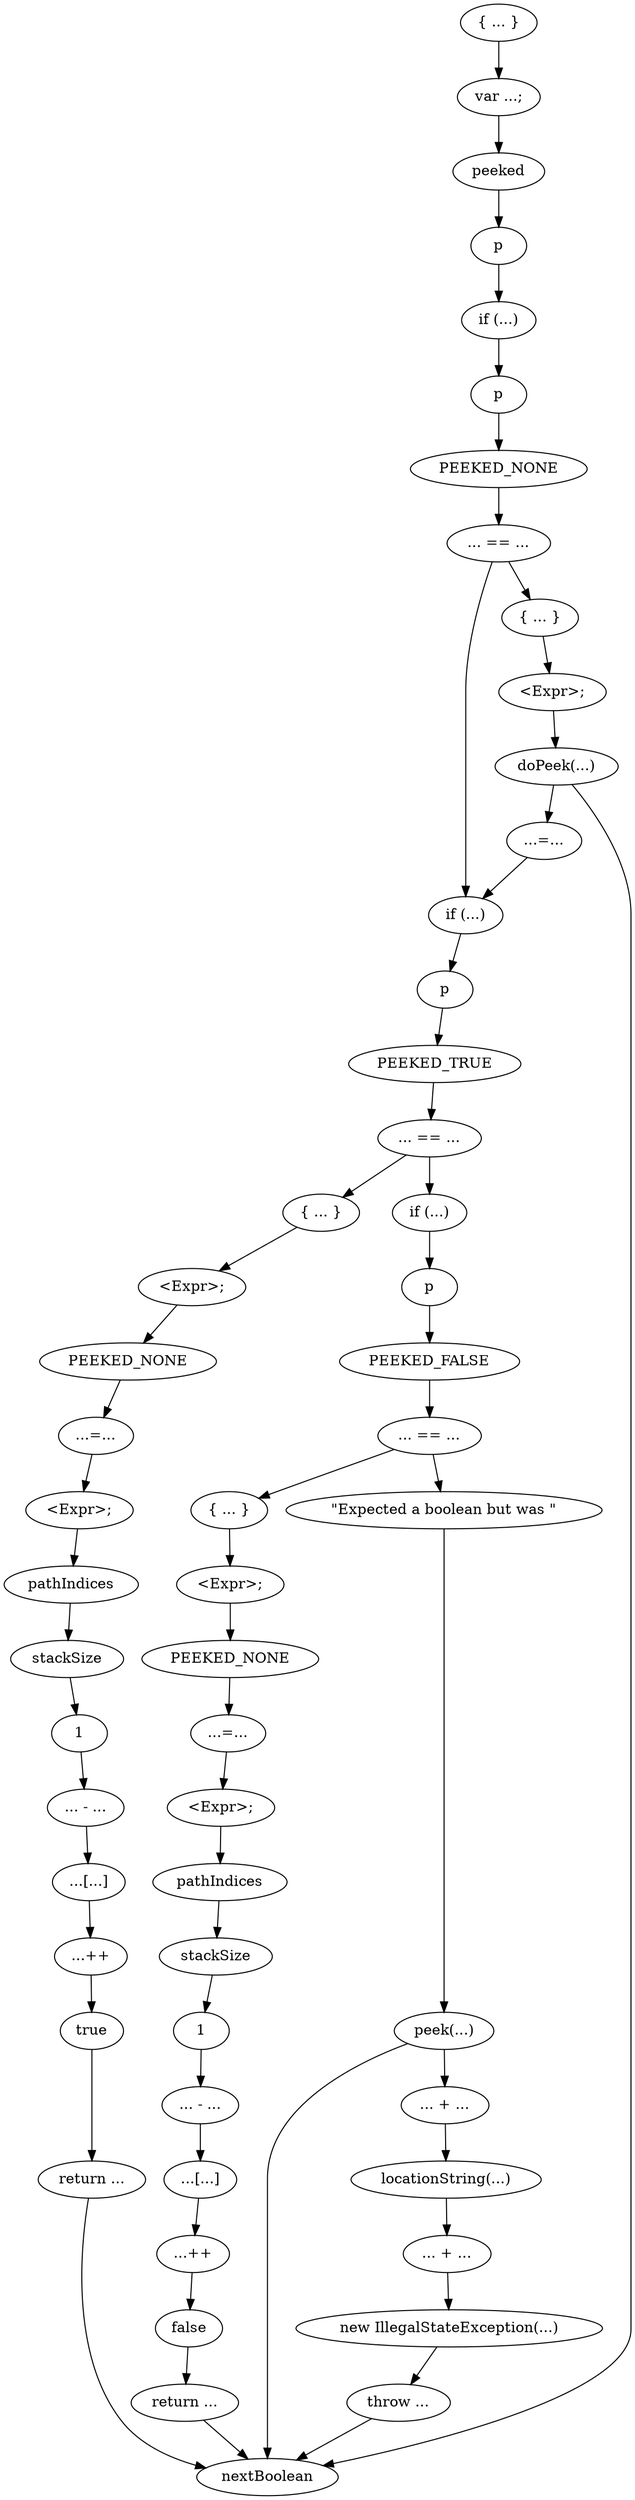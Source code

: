 digraph {
  compound=true;
  0[label="{ ... }"; ];
  1[label="var ...;"; ];
  2[label="peeked"; ];
  3[label="p"; ];
  4[label="if (...)"; ];
  5[label="p"; ];
  6[label="if (...)"; ];
  7[label="p"; ];
  8[label="throw ..."; ];
  9[label="nextBoolean"; ];
  10[label="... == ..."; ];
  11[label="{ ... }"; ];
  12[label="<Expr>;"; ];
  13[label="PEEKED_NONE"; ];
  14[label="doPeek(...)"; ];
  15[label="...=..."; ];
  16[label="... == ..."; ];
  17[label="{ ... }"; ];
  18[label="if (...)"; ];
  19[label="<Expr>;"; ];
  20[label="p"; ];
  21[label="PEEKED_TRUE"; ];
  22[label="PEEKED_NONE"; ];
  23[label="<Expr>;"; ];
  24[label="pathIndices"; ];
  25[label="return ..."; ];
  26[label="...=..."; ];
  27[label="...++"; ];
  28[label="true"; ];
  29[label="...[...]"; ];
  30[label="stackSize"; ];
  31[label="... - ..."; ];
  32[label="1"; ];
  33[label="... == ..."; ];
  34[label="{ ... }"; ];
  35[label="\"Expected a boolean but was \""; ];
  36[label="<Expr>;"; ];
  37[label="PEEKED_FALSE"; ];
  38[label="PEEKED_NONE"; ];
  39[label="<Expr>;"; ];
  40[label="pathIndices"; ];
  41[label="return ..."; ];
  42[label="...=..."; ];
  43[label="...++"; ];
  44[label="false"; ];
  45[label="...[...]"; ];
  46[label="stackSize"; ];
  47[label="... - ..."; ];
  48[label="1"; ];
  49[label="new IllegalStateException(...)"; ];
  50[label="... + ..."; ];
  51[label="... + ..."; ];
  52[label="locationString(...)"; ];
  53[label="peek(...)"; ];
  0 -> 1[];
  1 -> 2[];
  2 -> 3[];
  3 -> 4[];
  4 -> 5[];
  5 -> 13[];
  6 -> 7[];
  7 -> 21[];
  8 -> 9[];
  10 -> 6[];
  10 -> 11[];
  11 -> 12[];
  12 -> 14[];
  13 -> 10[];
  14 -> 9[];
  14 -> 15[];
  15 -> 6[];
  16 -> 17[];
  16 -> 18[];
  17 -> 19[];
  18 -> 20[];
  19 -> 22[];
  20 -> 37[];
  21 -> 16[];
  22 -> 26[];
  23 -> 24[];
  24 -> 30[];
  25 -> 9[];
  26 -> 23[];
  27 -> 28[];
  28 -> 25[];
  29 -> 27[];
  30 -> 32[];
  31 -> 29[];
  32 -> 31[];
  33 -> 34[];
  33 -> 35[];
  34 -> 36[];
  35 -> 53[];
  36 -> 38[];
  37 -> 33[];
  38 -> 42[];
  39 -> 40[];
  40 -> 46[];
  41 -> 9[];
  42 -> 39[];
  43 -> 44[];
  44 -> 41[];
  45 -> 43[];
  46 -> 48[];
  47 -> 45[];
  48 -> 47[];
  49 -> 8[];
  50 -> 49[];
  51 -> 52[];
  52 -> 50[];
  53 -> 9[];
  53 -> 51[];
}
